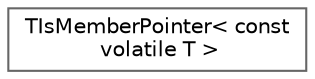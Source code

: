 digraph "Graphical Class Hierarchy"
{
 // INTERACTIVE_SVG=YES
 // LATEX_PDF_SIZE
  bgcolor="transparent";
  edge [fontname=Helvetica,fontsize=10,labelfontname=Helvetica,labelfontsize=10];
  node [fontname=Helvetica,fontsize=10,shape=box,height=0.2,width=0.4];
  rankdir="LR";
  Node0 [id="Node000000",label="TIsMemberPointer\< const\l volatile T \>",height=0.2,width=0.4,color="grey40", fillcolor="white", style="filled",URL="$d9/d3e/structTIsMemberPointer_3_01const_01volatile_01T_01_4.html",tooltip=" "];
}
